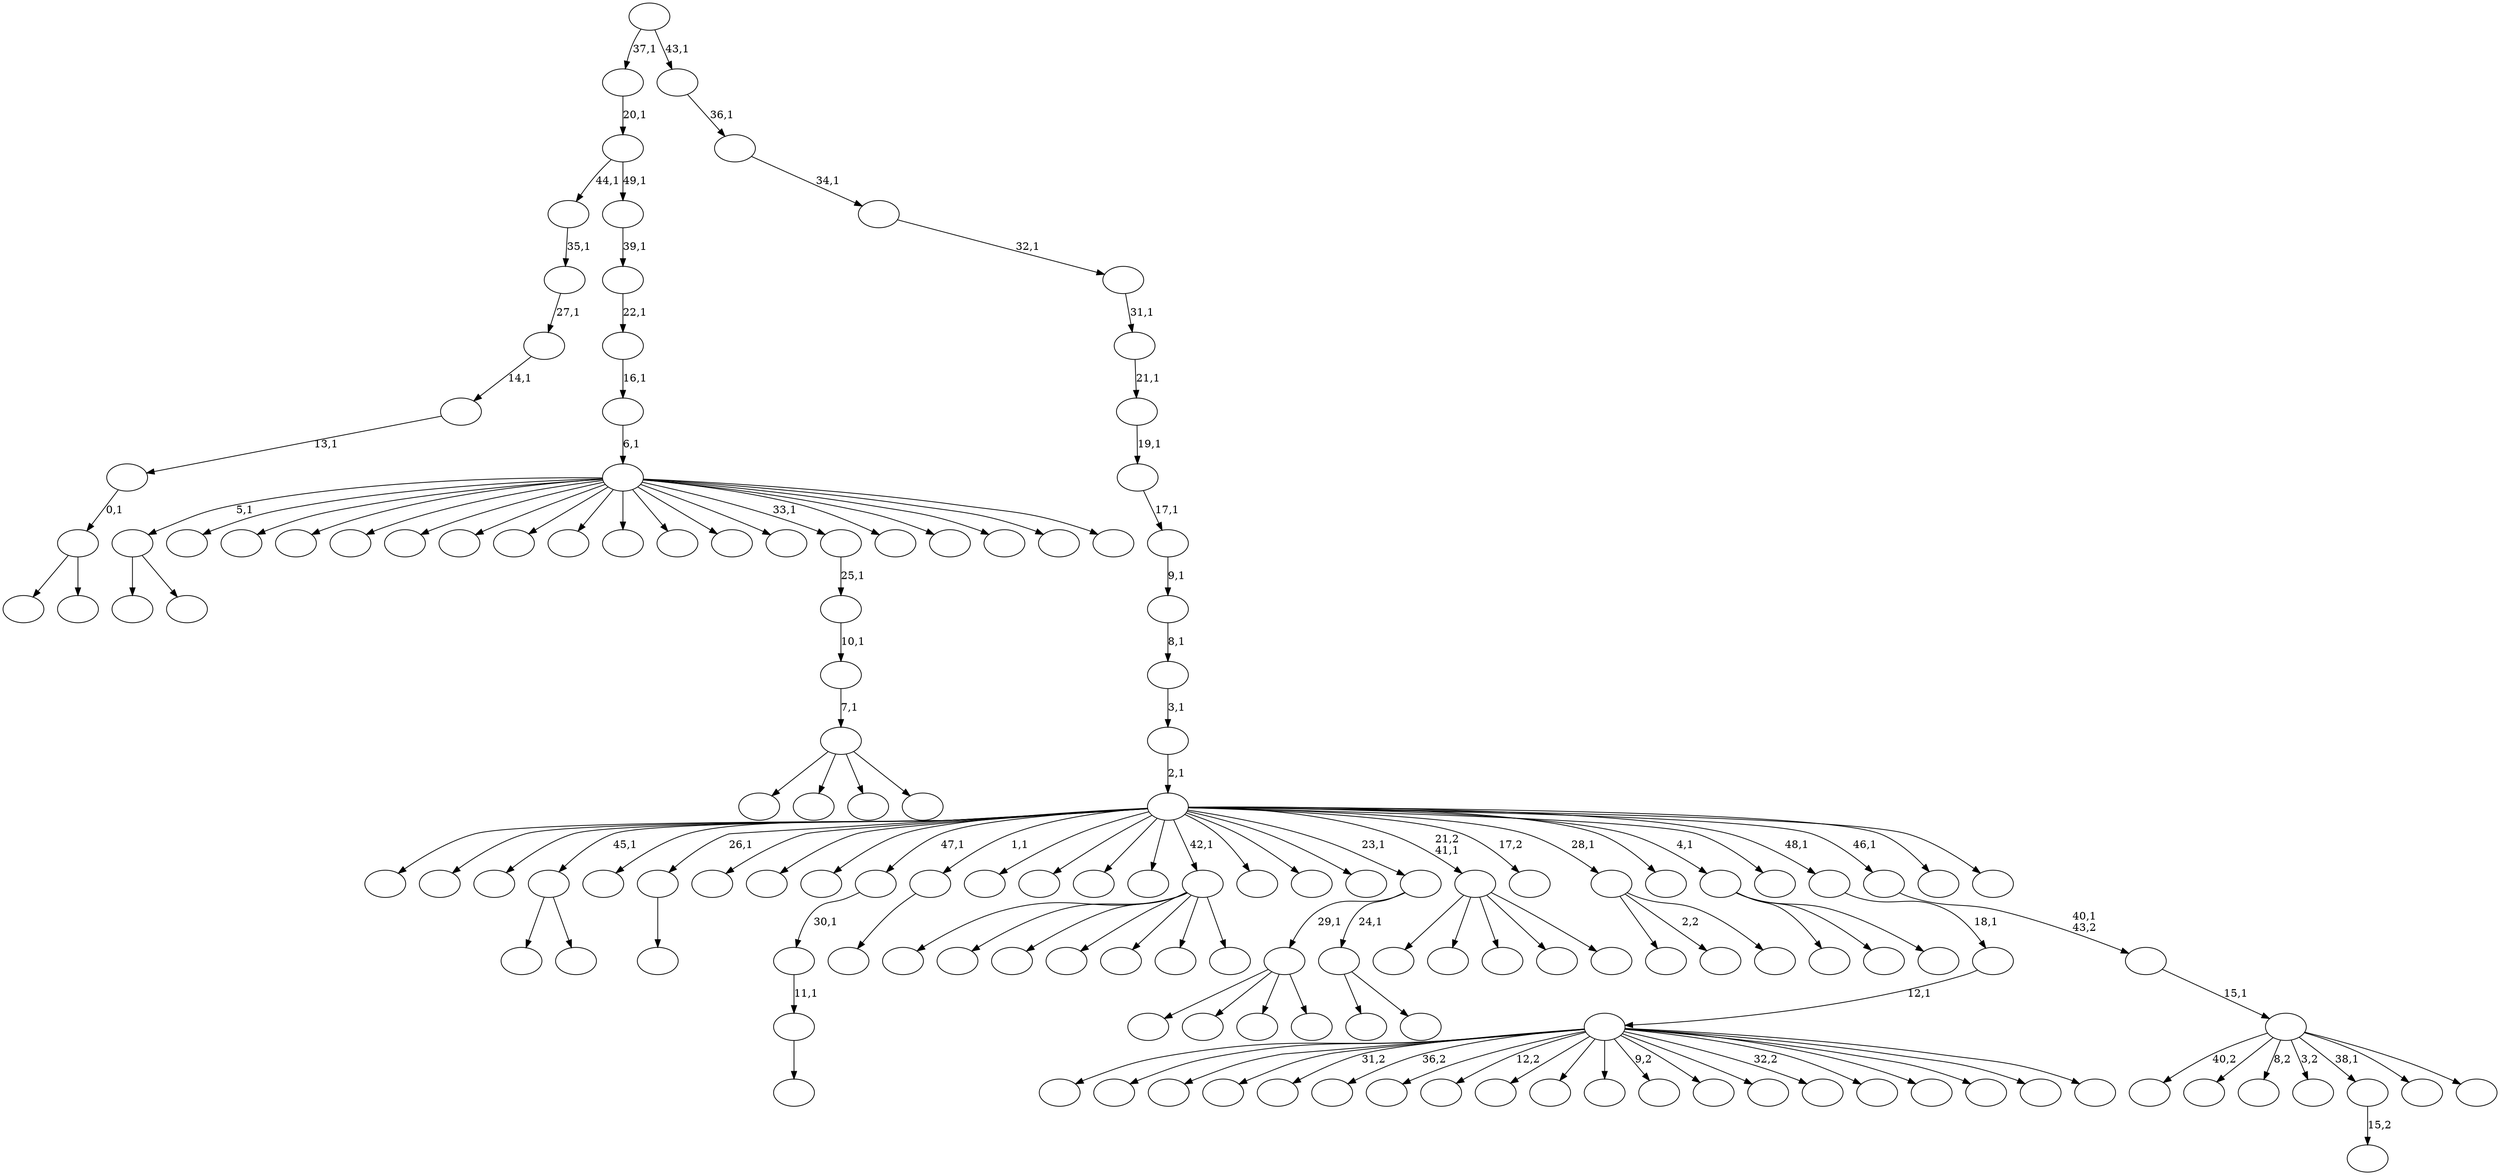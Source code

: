 digraph T {
	150 [label=""]
	149 [label=""]
	148 [label=""]
	147 [label=""]
	146 [label=""]
	145 [label=""]
	144 [label=""]
	143 [label=""]
	142 [label=""]
	141 [label=""]
	140 [label=""]
	139 [label=""]
	138 [label=""]
	137 [label=""]
	136 [label=""]
	135 [label=""]
	134 [label=""]
	133 [label=""]
	132 [label=""]
	131 [label=""]
	130 [label=""]
	129 [label=""]
	128 [label=""]
	127 [label=""]
	126 [label=""]
	125 [label=""]
	124 [label=""]
	123 [label=""]
	122 [label=""]
	121 [label=""]
	120 [label=""]
	119 [label=""]
	118 [label=""]
	117 [label=""]
	116 [label=""]
	115 [label=""]
	114 [label=""]
	113 [label=""]
	112 [label=""]
	111 [label=""]
	110 [label=""]
	109 [label=""]
	108 [label=""]
	107 [label=""]
	106 [label=""]
	105 [label=""]
	104 [label=""]
	103 [label=""]
	102 [label=""]
	101 [label=""]
	100 [label=""]
	99 [label=""]
	98 [label=""]
	97 [label=""]
	96 [label=""]
	95 [label=""]
	94 [label=""]
	93 [label=""]
	92 [label=""]
	91 [label=""]
	90 [label=""]
	89 [label=""]
	88 [label=""]
	87 [label=""]
	86 [label=""]
	85 [label=""]
	84 [label=""]
	83 [label=""]
	82 [label=""]
	81 [label=""]
	80 [label=""]
	79 [label=""]
	78 [label=""]
	77 [label=""]
	76 [label=""]
	75 [label=""]
	74 [label=""]
	73 [label=""]
	72 [label=""]
	71 [label=""]
	70 [label=""]
	69 [label=""]
	68 [label=""]
	67 [label=""]
	66 [label=""]
	65 [label=""]
	64 [label=""]
	63 [label=""]
	62 [label=""]
	61 [label=""]
	60 [label=""]
	59 [label=""]
	58 [label=""]
	57 [label=""]
	56 [label=""]
	55 [label=""]
	54 [label=""]
	53 [label=""]
	52 [label=""]
	51 [label=""]
	50 [label=""]
	49 [label=""]
	48 [label=""]
	47 [label=""]
	46 [label=""]
	45 [label=""]
	44 [label=""]
	43 [label=""]
	42 [label=""]
	41 [label=""]
	40 [label=""]
	39 [label=""]
	38 [label=""]
	37 [label=""]
	36 [label=""]
	35 [label=""]
	34 [label=""]
	33 [label=""]
	32 [label=""]
	31 [label=""]
	30 [label=""]
	29 [label=""]
	28 [label=""]
	27 [label=""]
	26 [label=""]
	25 [label=""]
	24 [label=""]
	23 [label=""]
	22 [label=""]
	21 [label=""]
	20 [label=""]
	19 [label=""]
	18 [label=""]
	17 [label=""]
	16 [label=""]
	15 [label=""]
	14 [label=""]
	13 [label=""]
	12 [label=""]
	11 [label=""]
	10 [label=""]
	9 [label=""]
	8 [label=""]
	7 [label=""]
	6 [label=""]
	5 [label=""]
	4 [label=""]
	3 [label=""]
	2 [label=""]
	1 [label=""]
	0 [label=""]
	142 -> 150 [label=""]
	142 -> 143 [label=""]
	128 -> 130 [label=""]
	128 -> 129 [label=""]
	117 -> 144 [label=""]
	117 -> 118 [label=""]
	116 -> 117 [label="0,1"]
	115 -> 116 [label="13,1"]
	114 -> 115 [label="14,1"]
	113 -> 114 [label="27,1"]
	112 -> 113 [label="35,1"]
	108 -> 109 [label=""]
	93 -> 94 [label=""]
	92 -> 93 [label="11,1"]
	91 -> 92 [label="30,1"]
	87 -> 148 [label=""]
	87 -> 147 [label=""]
	87 -> 132 [label=""]
	87 -> 88 [label=""]
	83 -> 84 [label=""]
	70 -> 71 [label="15,2"]
	63 -> 146 [label=""]
	63 -> 145 [label=""]
	63 -> 82 [label=""]
	63 -> 64 [label=""]
	62 -> 63 [label="7,1"]
	61 -> 62 [label="10,1"]
	60 -> 61 [label="25,1"]
	57 -> 127 [label=""]
	57 -> 123 [label=""]
	57 -> 100 [label=""]
	57 -> 95 [label=""]
	57 -> 85 [label=""]
	57 -> 79 [label=""]
	57 -> 58 [label=""]
	49 -> 139 [label=""]
	49 -> 50 [label=""]
	48 -> 87 [label="29,1"]
	48 -> 49 [label="24,1"]
	44 -> 149 [label=""]
	44 -> 111 [label=""]
	44 -> 98 [label=""]
	44 -> 75 [label=""]
	44 -> 45 [label=""]
	37 -> 86 [label=""]
	37 -> 52 [label="2,2"]
	37 -> 38 [label=""]
	33 -> 142 [label="5,1"]
	33 -> 141 [label=""]
	33 -> 126 [label=""]
	33 -> 125 [label=""]
	33 -> 121 [label=""]
	33 -> 110 [label=""]
	33 -> 104 [label=""]
	33 -> 102 [label=""]
	33 -> 76 [label=""]
	33 -> 72 [label=""]
	33 -> 69 [label=""]
	33 -> 68 [label=""]
	33 -> 66 [label=""]
	33 -> 60 [label="33,1"]
	33 -> 46 [label=""]
	33 -> 41 [label=""]
	33 -> 39 [label=""]
	33 -> 35 [label=""]
	33 -> 34 [label=""]
	32 -> 33 [label="6,1"]
	31 -> 32 [label="16,1"]
	30 -> 31 [label="22,1"]
	29 -> 30 [label="39,1"]
	28 -> 112 [label="44,1"]
	28 -> 29 [label="49,1"]
	27 -> 28 [label="20,1"]
	24 -> 103 [label=""]
	24 -> 40 [label=""]
	24 -> 25 [label=""]
	21 -> 140 [label=""]
	21 -> 138 [label=""]
	21 -> 137 [label=""]
	21 -> 131 [label=""]
	21 -> 122 [label="31,2"]
	21 -> 107 [label="36,2"]
	21 -> 99 [label=""]
	21 -> 97 [label="12,2"]
	21 -> 90 [label=""]
	21 -> 89 [label=""]
	21 -> 80 [label=""]
	21 -> 77 [label="9,2"]
	21 -> 74 [label=""]
	21 -> 73 [label=""]
	21 -> 59 [label="32,2"]
	21 -> 56 [label=""]
	21 -> 53 [label=""]
	21 -> 47 [label=""]
	21 -> 43 [label=""]
	21 -> 22 [label=""]
	20 -> 21 [label="12,1"]
	19 -> 20 [label="18,1"]
	17 -> 135 [label="40,2"]
	17 -> 124 [label=""]
	17 -> 120 [label="8,2"]
	17 -> 105 [label="3,2"]
	17 -> 70 [label="38,1"]
	17 -> 26 [label=""]
	17 -> 18 [label=""]
	16 -> 17 [label="15,1"]
	15 -> 16 [label="40,1\n43,2"]
	12 -> 136 [label=""]
	12 -> 134 [label=""]
	12 -> 133 [label=""]
	12 -> 128 [label="45,1"]
	12 -> 119 [label=""]
	12 -> 108 [label="26,1"]
	12 -> 106 [label=""]
	12 -> 101 [label=""]
	12 -> 96 [label=""]
	12 -> 91 [label="47,1"]
	12 -> 83 [label="1,1"]
	12 -> 81 [label=""]
	12 -> 78 [label=""]
	12 -> 67 [label=""]
	12 -> 65 [label=""]
	12 -> 57 [label="42,1"]
	12 -> 55 [label=""]
	12 -> 54 [label=""]
	12 -> 51 [label=""]
	12 -> 48 [label="23,1"]
	12 -> 44 [label="21,2\n41,1"]
	12 -> 42 [label="17,2"]
	12 -> 37 [label="28,1"]
	12 -> 36 [label=""]
	12 -> 24 [label="4,1"]
	12 -> 23 [label=""]
	12 -> 19 [label="48,1"]
	12 -> 15 [label="46,1"]
	12 -> 14 [label=""]
	12 -> 13 [label=""]
	11 -> 12 [label="2,1"]
	10 -> 11 [label="3,1"]
	9 -> 10 [label="8,1"]
	8 -> 9 [label="9,1"]
	7 -> 8 [label="17,1"]
	6 -> 7 [label="19,1"]
	5 -> 6 [label="21,1"]
	4 -> 5 [label="31,1"]
	3 -> 4 [label="32,1"]
	2 -> 3 [label="34,1"]
	1 -> 2 [label="36,1"]
	0 -> 27 [label="37,1"]
	0 -> 1 [label="43,1"]
}
